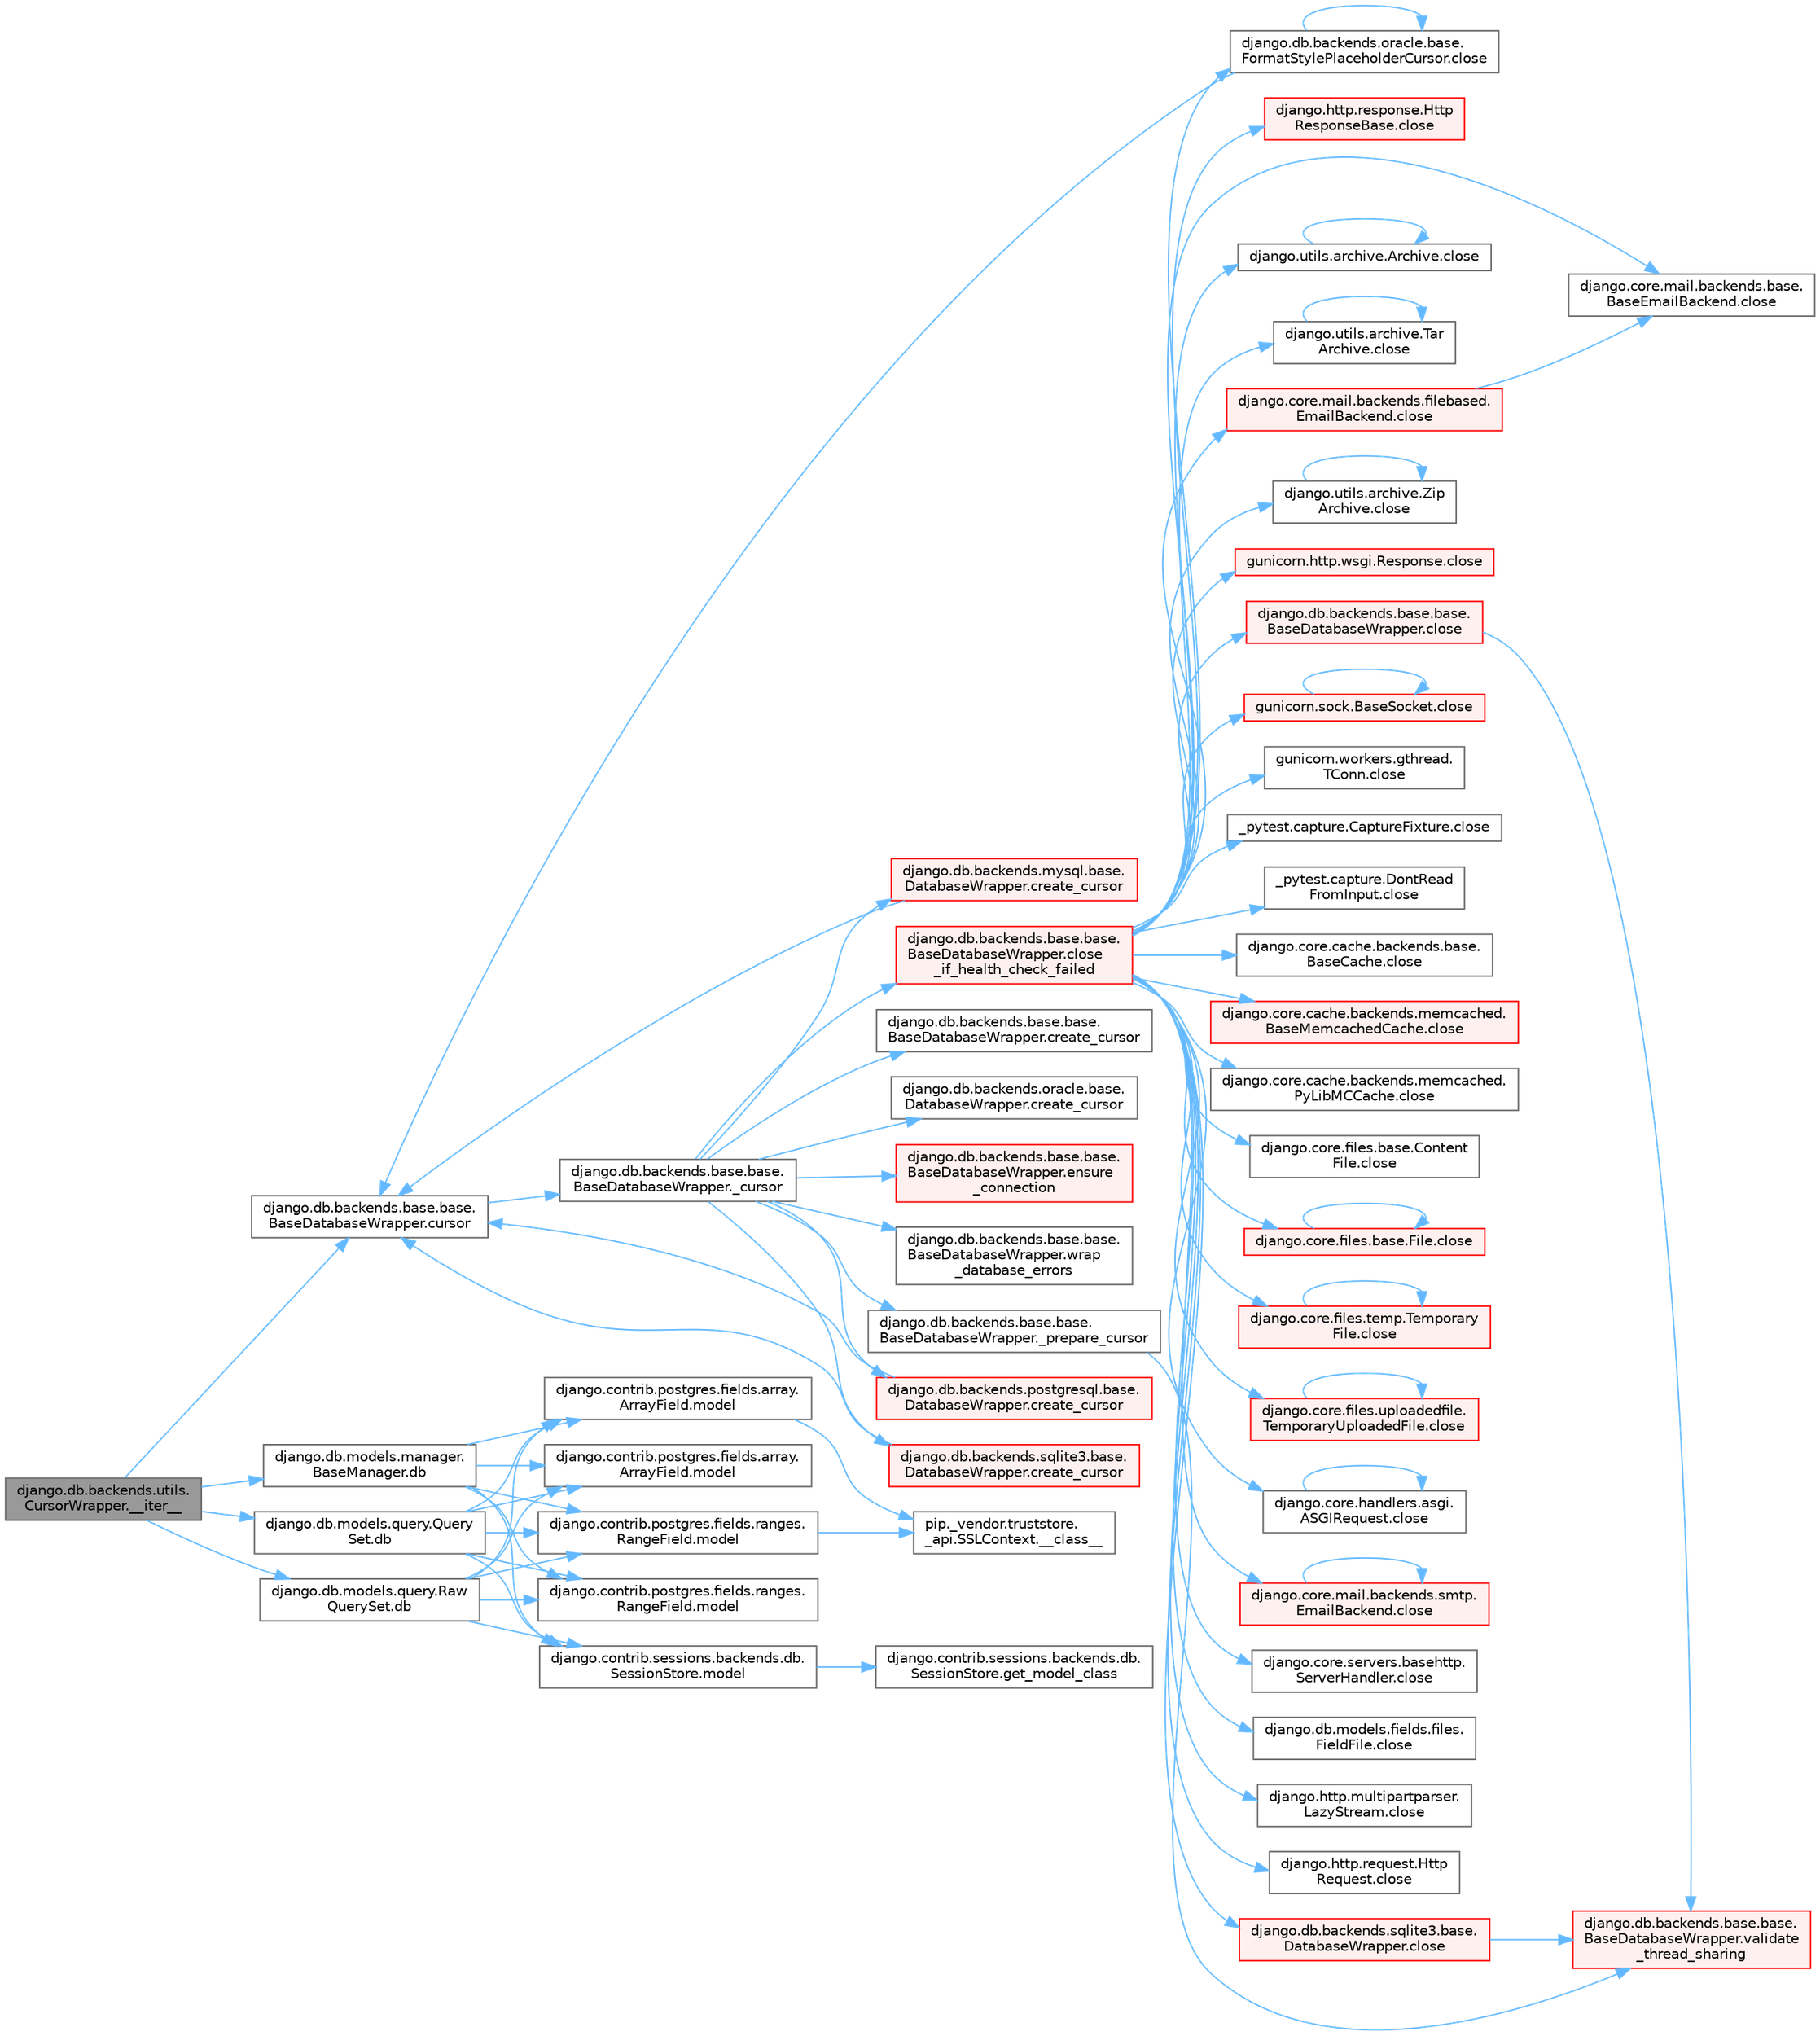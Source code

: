 digraph "django.db.backends.utils.CursorWrapper.__iter__"
{
 // LATEX_PDF_SIZE
  bgcolor="transparent";
  edge [fontname=Helvetica,fontsize=10,labelfontname=Helvetica,labelfontsize=10];
  node [fontname=Helvetica,fontsize=10,shape=box,height=0.2,width=0.4];
  rankdir="LR";
  Node1 [id="Node000001",label="django.db.backends.utils.\lCursorWrapper.__iter__",height=0.2,width=0.4,color="gray40", fillcolor="grey60", style="filled", fontcolor="black",tooltip=" "];
  Node1 -> Node2 [id="edge1_Node000001_Node000002",color="steelblue1",style="solid",tooltip=" "];
  Node2 [id="Node000002",label="django.db.backends.base.base.\lBaseDatabaseWrapper.cursor",height=0.2,width=0.4,color="grey40", fillcolor="white", style="filled",URL="$classdjango_1_1db_1_1backends_1_1base_1_1base_1_1_base_database_wrapper.html#a36460fef236d97a41d6ed05f035509f8",tooltip=" "];
  Node2 -> Node3 [id="edge2_Node000002_Node000003",color="steelblue1",style="solid",tooltip=" "];
  Node3 [id="Node000003",label="django.db.backends.base.base.\lBaseDatabaseWrapper._cursor",height=0.2,width=0.4,color="grey40", fillcolor="white", style="filled",URL="$classdjango_1_1db_1_1backends_1_1base_1_1base_1_1_base_database_wrapper.html#a4ab6e7f33d17ad7228f40516ace60c5f",tooltip=" "];
  Node3 -> Node4 [id="edge3_Node000003_Node000004",color="steelblue1",style="solid",tooltip=" "];
  Node4 [id="Node000004",label="django.db.backends.base.base.\lBaseDatabaseWrapper._prepare_cursor",height=0.2,width=0.4,color="grey40", fillcolor="white", style="filled",URL="$classdjango_1_1db_1_1backends_1_1base_1_1base_1_1_base_database_wrapper.html#af8f50dc5cd42b79109d8a262398e6c1c",tooltip=" "];
  Node4 -> Node5 [id="edge4_Node000004_Node000005",color="steelblue1",style="solid",tooltip=" "];
  Node5 [id="Node000005",label="django.db.backends.base.base.\lBaseDatabaseWrapper.validate\l_thread_sharing",height=0.2,width=0.4,color="red", fillcolor="#FFF0F0", style="filled",URL="$classdjango_1_1db_1_1backends_1_1base_1_1base_1_1_base_database_wrapper.html#adea4e3380c08118490c13a61f2d3f89a",tooltip=" "];
  Node3 -> Node26 [id="edge5_Node000003_Node000026",color="steelblue1",style="solid",tooltip=" "];
  Node26 [id="Node000026",label="django.db.backends.base.base.\lBaseDatabaseWrapper.close\l_if_health_check_failed",height=0.2,width=0.4,color="red", fillcolor="#FFF0F0", style="filled",URL="$classdjango_1_1db_1_1backends_1_1base_1_1base_1_1_base_database_wrapper.html#a3f4d11734d2da94781f00468b6bd3981",tooltip=" "];
  Node26 -> Node27 [id="edge6_Node000026_Node000027",color="steelblue1",style="solid",tooltip=" "];
  Node27 [id="Node000027",label="_pytest.capture.CaptureFixture.close",height=0.2,width=0.4,color="grey40", fillcolor="white", style="filled",URL="$class__pytest_1_1capture_1_1_capture_fixture.html#ac018b3a02c2aff2047974ced57907cd0",tooltip=" "];
  Node26 -> Node28 [id="edge7_Node000026_Node000028",color="steelblue1",style="solid",tooltip=" "];
  Node28 [id="Node000028",label="_pytest.capture.DontRead\lFromInput.close",height=0.2,width=0.4,color="grey40", fillcolor="white", style="filled",URL="$class__pytest_1_1capture_1_1_dont_read_from_input.html#accf28daf7db40f53462752cc02bbdd32",tooltip=" "];
  Node26 -> Node29 [id="edge8_Node000026_Node000029",color="steelblue1",style="solid",tooltip=" "];
  Node29 [id="Node000029",label="django.core.cache.backends.base.\lBaseCache.close",height=0.2,width=0.4,color="grey40", fillcolor="white", style="filled",URL="$classdjango_1_1core_1_1cache_1_1backends_1_1base_1_1_base_cache.html#ae5d10e57a1ab2b99171e943370da8cf3",tooltip=" "];
  Node26 -> Node30 [id="edge9_Node000026_Node000030",color="steelblue1",style="solid",tooltip=" "];
  Node30 [id="Node000030",label="django.core.cache.backends.memcached.\lBaseMemcachedCache.close",height=0.2,width=0.4,color="red", fillcolor="#FFF0F0", style="filled",URL="$classdjango_1_1core_1_1cache_1_1backends_1_1memcached_1_1_base_memcached_cache.html#ab36ac92f106d8dacc64d539b447a5e37",tooltip=" "];
  Node26 -> Node33 [id="edge10_Node000026_Node000033",color="steelblue1",style="solid",tooltip=" "];
  Node33 [id="Node000033",label="django.core.cache.backends.memcached.\lPyLibMCCache.close",height=0.2,width=0.4,color="grey40", fillcolor="white", style="filled",URL="$classdjango_1_1core_1_1cache_1_1backends_1_1memcached_1_1_py_lib_m_c_cache.html#a76cb2e86bb346b70433dfe177597da58",tooltip=" "];
  Node26 -> Node34 [id="edge11_Node000026_Node000034",color="steelblue1",style="solid",tooltip=" "];
  Node34 [id="Node000034",label="django.core.files.base.Content\lFile.close",height=0.2,width=0.4,color="grey40", fillcolor="white", style="filled",URL="$classdjango_1_1core_1_1files_1_1base_1_1_content_file.html#a09ae22d8cfcf28936b97a8eba0fd85cb",tooltip=" "];
  Node26 -> Node35 [id="edge12_Node000026_Node000035",color="steelblue1",style="solid",tooltip=" "];
  Node35 [id="Node000035",label="django.core.files.base.File.close",height=0.2,width=0.4,color="red", fillcolor="#FFF0F0", style="filled",URL="$classdjango_1_1core_1_1files_1_1base_1_1_file.html#a0ff3dc914f2c207114a150eaac429bdc",tooltip=" "];
  Node35 -> Node35 [id="edge13_Node000035_Node000035",color="steelblue1",style="solid",tooltip=" "];
  Node26 -> Node43 [id="edge14_Node000026_Node000043",color="steelblue1",style="solid",tooltip=" "];
  Node43 [id="Node000043",label="django.core.files.temp.Temporary\lFile.close",height=0.2,width=0.4,color="red", fillcolor="#FFF0F0", style="filled",URL="$classdjango_1_1core_1_1files_1_1temp_1_1_temporary_file.html#a3137c46b13cae4e5e6fe6489e42677d5",tooltip=" "];
  Node43 -> Node43 [id="edge15_Node000043_Node000043",color="steelblue1",style="solid",tooltip=" "];
  Node26 -> Node1049 [id="edge16_Node000026_Node001049",color="steelblue1",style="solid",tooltip=" "];
  Node1049 [id="Node001049",label="django.core.files.uploadedfile.\lTemporaryUploadedFile.close",height=0.2,width=0.4,color="red", fillcolor="#FFF0F0", style="filled",URL="$classdjango_1_1core_1_1files_1_1uploadedfile_1_1_temporary_uploaded_file.html#a01ddb9d43a99baf6157c1d60b37198cd",tooltip=" "];
  Node1049 -> Node1049 [id="edge17_Node001049_Node001049",color="steelblue1",style="solid",tooltip=" "];
  Node26 -> Node1050 [id="edge18_Node000026_Node001050",color="steelblue1",style="solid",tooltip=" "];
  Node1050 [id="Node001050",label="django.core.handlers.asgi.\lASGIRequest.close",height=0.2,width=0.4,color="grey40", fillcolor="white", style="filled",URL="$classdjango_1_1core_1_1handlers_1_1asgi_1_1_a_s_g_i_request.html#a2f3a1c1c50b4cf63ef552b4f96cc4f7f",tooltip=" "];
  Node1050 -> Node1050 [id="edge19_Node001050_Node001050",color="steelblue1",style="solid",tooltip=" "];
  Node26 -> Node1051 [id="edge20_Node000026_Node001051",color="steelblue1",style="solid",tooltip=" "];
  Node1051 [id="Node001051",label="django.core.mail.backends.base.\lBaseEmailBackend.close",height=0.2,width=0.4,color="grey40", fillcolor="white", style="filled",URL="$classdjango_1_1core_1_1mail_1_1backends_1_1base_1_1_base_email_backend.html#a358a8107d966c2d82d9eb9d18565784e",tooltip=" "];
  Node26 -> Node1052 [id="edge21_Node000026_Node001052",color="steelblue1",style="solid",tooltip=" "];
  Node1052 [id="Node001052",label="django.core.mail.backends.filebased.\lEmailBackend.close",height=0.2,width=0.4,color="red", fillcolor="#FFF0F0", style="filled",URL="$classdjango_1_1core_1_1mail_1_1backends_1_1filebased_1_1_email_backend.html#af90ba8a487930e530a20ceb03669a672",tooltip=" "];
  Node1052 -> Node1051 [id="edge22_Node001052_Node001051",color="steelblue1",style="solid",tooltip=" "];
  Node26 -> Node1053 [id="edge23_Node000026_Node001053",color="steelblue1",style="solid",tooltip=" "];
  Node1053 [id="Node001053",label="django.core.mail.backends.smtp.\lEmailBackend.close",height=0.2,width=0.4,color="red", fillcolor="#FFF0F0", style="filled",URL="$classdjango_1_1core_1_1mail_1_1backends_1_1smtp_1_1_email_backend.html#a6ac7253539c4f1102986c6df417fb050",tooltip=" "];
  Node1053 -> Node1053 [id="edge24_Node001053_Node001053",color="steelblue1",style="solid",tooltip=" "];
  Node26 -> Node1054 [id="edge25_Node000026_Node001054",color="steelblue1",style="solid",tooltip=" "];
  Node1054 [id="Node001054",label="django.core.servers.basehttp.\lServerHandler.close",height=0.2,width=0.4,color="grey40", fillcolor="white", style="filled",URL="$classdjango_1_1core_1_1servers_1_1basehttp_1_1_server_handler.html#a67022bc1dc85a75307901027d41a6a61",tooltip=" "];
  Node26 -> Node1055 [id="edge26_Node000026_Node001055",color="steelblue1",style="solid",tooltip=" "];
  Node1055 [id="Node001055",label="django.db.backends.base.base.\lBaseDatabaseWrapper.close",height=0.2,width=0.4,color="red", fillcolor="#FFF0F0", style="filled",URL="$classdjango_1_1db_1_1backends_1_1base_1_1base_1_1_base_database_wrapper.html#a01214a9b91408274fbc34cb062baf2bc",tooltip=" "];
  Node1055 -> Node5 [id="edge27_Node001055_Node000005",color="steelblue1",style="solid",tooltip=" "];
  Node26 -> Node1060 [id="edge28_Node000026_Node001060",color="steelblue1",style="solid",tooltip=" "];
  Node1060 [id="Node001060",label="django.db.backends.oracle.base.\lFormatStylePlaceholderCursor.close",height=0.2,width=0.4,color="grey40", fillcolor="white", style="filled",URL="$classdjango_1_1db_1_1backends_1_1oracle_1_1base_1_1_format_style_placeholder_cursor.html#aebbf24b6a824d4e0fb370ce417d41f93",tooltip=" "];
  Node1060 -> Node1060 [id="edge29_Node001060_Node001060",color="steelblue1",style="solid",tooltip=" "];
  Node1060 -> Node2 [id="edge30_Node001060_Node000002",color="steelblue1",style="solid",tooltip=" "];
  Node26 -> Node1061 [id="edge31_Node000026_Node001061",color="steelblue1",style="solid",tooltip=" "];
  Node1061 [id="Node001061",label="django.db.backends.sqlite3.base.\lDatabaseWrapper.close",height=0.2,width=0.4,color="red", fillcolor="#FFF0F0", style="filled",URL="$classdjango_1_1db_1_1backends_1_1sqlite3_1_1base_1_1_database_wrapper.html#accb46eb6dd574171611ec4912f677d3f",tooltip=" "];
  Node1061 -> Node5 [id="edge32_Node001061_Node000005",color="steelblue1",style="solid",tooltip=" "];
  Node26 -> Node1064 [id="edge33_Node000026_Node001064",color="steelblue1",style="solid",tooltip=" "];
  Node1064 [id="Node001064",label="django.db.models.fields.files.\lFieldFile.close",height=0.2,width=0.4,color="grey40", fillcolor="white", style="filled",URL="$classdjango_1_1db_1_1models_1_1fields_1_1files_1_1_field_file.html#a7764f6ac41d2cf2e0e60639dff4d7f03",tooltip=" "];
  Node26 -> Node1065 [id="edge34_Node000026_Node001065",color="steelblue1",style="solid",tooltip=" "];
  Node1065 [id="Node001065",label="django.http.multipartparser.\lLazyStream.close",height=0.2,width=0.4,color="grey40", fillcolor="white", style="filled",URL="$classdjango_1_1http_1_1multipartparser_1_1_lazy_stream.html#a8cc031a8e3e86872b4d5d12ebb448573",tooltip=" "];
  Node26 -> Node1066 [id="edge35_Node000026_Node001066",color="steelblue1",style="solid",tooltip=" "];
  Node1066 [id="Node001066",label="django.http.request.Http\lRequest.close",height=0.2,width=0.4,color="grey40", fillcolor="white", style="filled",URL="$classdjango_1_1http_1_1request_1_1_http_request.html#a13db25295d57830ab61aed1a8339842e",tooltip=" "];
  Node26 -> Node1067 [id="edge36_Node000026_Node001067",color="steelblue1",style="solid",tooltip=" "];
  Node1067 [id="Node001067",label="django.http.response.Http\lResponseBase.close",height=0.2,width=0.4,color="red", fillcolor="#FFF0F0", style="filled",URL="$classdjango_1_1http_1_1response_1_1_http_response_base.html#a2e18a8319fb2b68853f032a3a1e93ffe",tooltip=" "];
  Node26 -> Node1068 [id="edge37_Node000026_Node001068",color="steelblue1",style="solid",tooltip=" "];
  Node1068 [id="Node001068",label="django.utils.archive.Archive.close",height=0.2,width=0.4,color="grey40", fillcolor="white", style="filled",URL="$classdjango_1_1utils_1_1archive_1_1_archive.html#a5fe062c89d687d218982c9c523c74c2a",tooltip=" "];
  Node1068 -> Node1068 [id="edge38_Node001068_Node001068",color="steelblue1",style="solid",tooltip=" "];
  Node26 -> Node1069 [id="edge39_Node000026_Node001069",color="steelblue1",style="solid",tooltip=" "];
  Node1069 [id="Node001069",label="django.utils.archive.Tar\lArchive.close",height=0.2,width=0.4,color="grey40", fillcolor="white", style="filled",URL="$classdjango_1_1utils_1_1archive_1_1_tar_archive.html#a9f92da2fc83a8bf18400412a9cf77836",tooltip=" "];
  Node1069 -> Node1069 [id="edge40_Node001069_Node001069",color="steelblue1",style="solid",tooltip=" "];
  Node26 -> Node1070 [id="edge41_Node000026_Node001070",color="steelblue1",style="solid",tooltip=" "];
  Node1070 [id="Node001070",label="django.utils.archive.Zip\lArchive.close",height=0.2,width=0.4,color="grey40", fillcolor="white", style="filled",URL="$classdjango_1_1utils_1_1archive_1_1_zip_archive.html#a72926f0c232970ff5bf94a7082dd5ac9",tooltip=" "];
  Node1070 -> Node1070 [id="edge42_Node001070_Node001070",color="steelblue1",style="solid",tooltip=" "];
  Node26 -> Node1071 [id="edge43_Node000026_Node001071",color="steelblue1",style="solid",tooltip=" "];
  Node1071 [id="Node001071",label="gunicorn.http.wsgi.Response.close",height=0.2,width=0.4,color="red", fillcolor="#FFF0F0", style="filled",URL="$classgunicorn_1_1http_1_1wsgi_1_1_response.html#a046ea28916c2a721d57a5852261bef24",tooltip=" "];
  Node26 -> Node1078 [id="edge44_Node000026_Node001078",color="steelblue1",style="solid",tooltip=" "];
  Node1078 [id="Node001078",label="gunicorn.sock.BaseSocket.close",height=0.2,width=0.4,color="red", fillcolor="#FFF0F0", style="filled",URL="$classgunicorn_1_1sock_1_1_base_socket.html#af2002e81bf30cc8c6614f9568af6ef06",tooltip=" "];
  Node1078 -> Node1078 [id="edge45_Node001078_Node001078",color="steelblue1",style="solid",tooltip=" "];
  Node26 -> Node1120 [id="edge46_Node000026_Node001120",color="steelblue1",style="solid",tooltip=" "];
  Node1120 [id="Node001120",label="gunicorn.workers.gthread.\lTConn.close",height=0.2,width=0.4,color="grey40", fillcolor="white", style="filled",URL="$classgunicorn_1_1workers_1_1gthread_1_1_t_conn.html#aa302868e132a81509a48f46789d6afc4",tooltip=" "];
  Node3 -> Node4245 [id="edge47_Node000003_Node004245",color="steelblue1",style="solid",tooltip=" "];
  Node4245 [id="Node004245",label="django.db.backends.base.base.\lBaseDatabaseWrapper.create_cursor",height=0.2,width=0.4,color="grey40", fillcolor="white", style="filled",URL="$classdjango_1_1db_1_1backends_1_1base_1_1base_1_1_base_database_wrapper.html#ad5770c39dbfca2cff60c756f9da65e7e",tooltip=" "];
  Node3 -> Node4246 [id="edge48_Node000003_Node004246",color="steelblue1",style="solid",tooltip=" "];
  Node4246 [id="Node004246",label="django.db.backends.mysql.base.\lDatabaseWrapper.create_cursor",height=0.2,width=0.4,color="red", fillcolor="#FFF0F0", style="filled",URL="$classdjango_1_1db_1_1backends_1_1mysql_1_1base_1_1_database_wrapper.html#a0ff5c552844653c9008b2c1c843cb949",tooltip=" "];
  Node4246 -> Node2 [id="edge49_Node004246_Node000002",color="steelblue1",style="solid",tooltip=" "];
  Node3 -> Node4247 [id="edge50_Node000003_Node004247",color="steelblue1",style="solid",tooltip=" "];
  Node4247 [id="Node004247",label="django.db.backends.oracle.base.\lDatabaseWrapper.create_cursor",height=0.2,width=0.4,color="grey40", fillcolor="white", style="filled",URL="$classdjango_1_1db_1_1backends_1_1oracle_1_1base_1_1_database_wrapper.html#a82a148a124e32910f7432160ddc47da4",tooltip=" "];
  Node3 -> Node4248 [id="edge51_Node000003_Node004248",color="steelblue1",style="solid",tooltip=" "];
  Node4248 [id="Node004248",label="django.db.backends.postgresql.base.\lDatabaseWrapper.create_cursor",height=0.2,width=0.4,color="red", fillcolor="#FFF0F0", style="filled",URL="$classdjango_1_1db_1_1backends_1_1postgresql_1_1base_1_1_database_wrapper.html#a0097c2f901cc5ac98af1b51b05eafec1",tooltip=" "];
  Node4248 -> Node2 [id="edge52_Node004248_Node000002",color="steelblue1",style="solid",tooltip=" "];
  Node3 -> Node4249 [id="edge53_Node000003_Node004249",color="steelblue1",style="solid",tooltip=" "];
  Node4249 [id="Node004249",label="django.db.backends.sqlite3.base.\lDatabaseWrapper.create_cursor",height=0.2,width=0.4,color="red", fillcolor="#FFF0F0", style="filled",URL="$classdjango_1_1db_1_1backends_1_1sqlite3_1_1base_1_1_database_wrapper.html#a432ac337ae585453ec5c6c37a42ba892",tooltip=" "];
  Node4249 -> Node2 [id="edge54_Node004249_Node000002",color="steelblue1",style="solid",tooltip=" "];
  Node3 -> Node4260 [id="edge55_Node000003_Node004260",color="steelblue1",style="solid",tooltip=" "];
  Node4260 [id="Node004260",label="django.db.backends.base.base.\lBaseDatabaseWrapper.ensure\l_connection",height=0.2,width=0.4,color="red", fillcolor="#FFF0F0", style="filled",URL="$classdjango_1_1db_1_1backends_1_1base_1_1base_1_1_base_database_wrapper.html#a92c7bfe2efb05b06bb23cc7de201dbb5",tooltip=" "];
  Node3 -> Node1057 [id="edge56_Node000003_Node001057",color="steelblue1",style="solid",tooltip=" "];
  Node1057 [id="Node001057",label="django.db.backends.base.base.\lBaseDatabaseWrapper.wrap\l_database_errors",height=0.2,width=0.4,color="grey40", fillcolor="white", style="filled",URL="$classdjango_1_1db_1_1backends_1_1base_1_1base_1_1_base_database_wrapper.html#a050bf6b64d53029621c20b8f56b13596",tooltip=" "];
  Node1 -> Node46 [id="edge57_Node000001_Node000046",color="steelblue1",style="solid",tooltip=" "];
  Node46 [id="Node000046",label="django.db.models.manager.\lBaseManager.db",height=0.2,width=0.4,color="grey40", fillcolor="white", style="filled",URL="$classdjango_1_1db_1_1models_1_1manager_1_1_base_manager.html#ad6c30d1033fbe64ca4ac1d2bf0162a8a",tooltip=" "];
  Node46 -> Node12 [id="edge58_Node000046_Node000012",color="steelblue1",style="solid",tooltip=" "];
  Node12 [id="Node000012",label="django.contrib.postgres.fields.array.\lArrayField.model",height=0.2,width=0.4,color="grey40", fillcolor="white", style="filled",URL="$classdjango_1_1contrib_1_1postgres_1_1fields_1_1array_1_1_array_field.html#a4402eef4c4784e00671c9f229481f4c1",tooltip=" "];
  Node12 -> Node11 [id="edge59_Node000012_Node000011",color="steelblue1",style="solid",tooltip=" "];
  Node11 [id="Node000011",label="pip._vendor.truststore.\l_api.SSLContext.__class__",height=0.2,width=0.4,color="grey40", fillcolor="white", style="filled",URL="$classpip_1_1__vendor_1_1truststore_1_1__api_1_1_s_s_l_context.html#a530861514f31eabaa3f513557d6e66de",tooltip=" "];
  Node46 -> Node13 [id="edge60_Node000046_Node000013",color="steelblue1",style="solid",tooltip=" "];
  Node13 [id="Node000013",label="django.contrib.postgres.fields.array.\lArrayField.model",height=0.2,width=0.4,color="grey40", fillcolor="white", style="filled",URL="$classdjango_1_1contrib_1_1postgres_1_1fields_1_1array_1_1_array_field.html#a50a2796de85f960ca282b56ef2d9446c",tooltip=" "];
  Node46 -> Node14 [id="edge61_Node000046_Node000014",color="steelblue1",style="solid",tooltip=" "];
  Node14 [id="Node000014",label="django.contrib.postgres.fields.ranges.\lRangeField.model",height=0.2,width=0.4,color="grey40", fillcolor="white", style="filled",URL="$classdjango_1_1contrib_1_1postgres_1_1fields_1_1ranges_1_1_range_field.html#aa38c2bbd1bad0c8f9b0315ee468867a2",tooltip=" "];
  Node14 -> Node11 [id="edge62_Node000014_Node000011",color="steelblue1",style="solid",tooltip=" "];
  Node46 -> Node15 [id="edge63_Node000046_Node000015",color="steelblue1",style="solid",tooltip=" "];
  Node15 [id="Node000015",label="django.contrib.postgres.fields.ranges.\lRangeField.model",height=0.2,width=0.4,color="grey40", fillcolor="white", style="filled",URL="$classdjango_1_1contrib_1_1postgres_1_1fields_1_1ranges_1_1_range_field.html#a91b36827f010affd1ff89569cf40d1af",tooltip=" "];
  Node46 -> Node16 [id="edge64_Node000046_Node000016",color="steelblue1",style="solid",tooltip=" "];
  Node16 [id="Node000016",label="django.contrib.sessions.backends.db.\lSessionStore.model",height=0.2,width=0.4,color="grey40", fillcolor="white", style="filled",URL="$classdjango_1_1contrib_1_1sessions_1_1backends_1_1db_1_1_session_store.html#af52cfb4371af389c8bd4a6780274c403",tooltip=" "];
  Node16 -> Node17 [id="edge65_Node000016_Node000017",color="steelblue1",style="solid",tooltip=" "];
  Node17 [id="Node000017",label="django.contrib.sessions.backends.db.\lSessionStore.get_model_class",height=0.2,width=0.4,color="grey40", fillcolor="white", style="filled",URL="$classdjango_1_1contrib_1_1sessions_1_1backends_1_1db_1_1_session_store.html#a5e2d862e271e8f9173021bcaa61305ad",tooltip=" "];
  Node1 -> Node47 [id="edge66_Node000001_Node000047",color="steelblue1",style="solid",tooltip=" "];
  Node47 [id="Node000047",label="django.db.models.query.Query\lSet.db",height=0.2,width=0.4,color="grey40", fillcolor="white", style="filled",URL="$classdjango_1_1db_1_1models_1_1query_1_1_query_set.html#a6ff7e94dd4e7293da5fb86f6349ce9b8",tooltip=" "];
  Node47 -> Node12 [id="edge67_Node000047_Node000012",color="steelblue1",style="solid",tooltip=" "];
  Node47 -> Node13 [id="edge68_Node000047_Node000013",color="steelblue1",style="solid",tooltip=" "];
  Node47 -> Node14 [id="edge69_Node000047_Node000014",color="steelblue1",style="solid",tooltip=" "];
  Node47 -> Node15 [id="edge70_Node000047_Node000015",color="steelblue1",style="solid",tooltip=" "];
  Node47 -> Node16 [id="edge71_Node000047_Node000016",color="steelblue1",style="solid",tooltip=" "];
  Node1 -> Node48 [id="edge72_Node000001_Node000048",color="steelblue1",style="solid",tooltip=" "];
  Node48 [id="Node000048",label="django.db.models.query.Raw\lQuerySet.db",height=0.2,width=0.4,color="grey40", fillcolor="white", style="filled",URL="$classdjango_1_1db_1_1models_1_1query_1_1_raw_query_set.html#a1f352bf15faf0aa43e22709fde8f7564",tooltip=" "];
  Node48 -> Node12 [id="edge73_Node000048_Node000012",color="steelblue1",style="solid",tooltip=" "];
  Node48 -> Node13 [id="edge74_Node000048_Node000013",color="steelblue1",style="solid",tooltip=" "];
  Node48 -> Node14 [id="edge75_Node000048_Node000014",color="steelblue1",style="solid",tooltip=" "];
  Node48 -> Node15 [id="edge76_Node000048_Node000015",color="steelblue1",style="solid",tooltip=" "];
  Node48 -> Node16 [id="edge77_Node000048_Node000016",color="steelblue1",style="solid",tooltip=" "];
}
